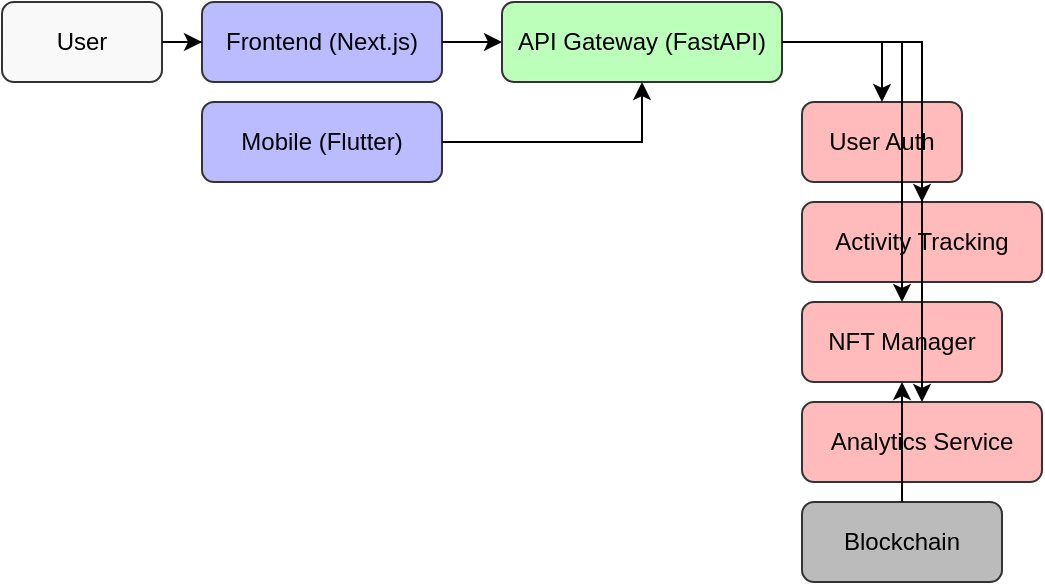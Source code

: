 <?xml version="1.0" encoding="UTF-8"?>
<mxfile version="18.1.4" type="device">
  <diagram name="Page-1" id="1">
    <mxGraphModel dx="1180" dy="808" grid="1" gridSize="10" guides="1" tooltips="1" connect="1" arrows="1" fold="1" page="1" pageScale="1" pageWidth="827" pageHeight="1169" math="0" shadow="0">
      <root>
        <mxCell id="0"/>
        <mxCell id="1" parent="0"/>
        <mxCell id="2" value="User" style="rounded=1;whiteSpace=wrap;html=1;fillColor=#f9f9f9;strokeColor=#333333;" vertex="1" parent="1">
          <mxGeometry x="100" y="100" width="80" height="40" as="geometry"/>
        </mxCell>
        <mxCell id="3" value="Frontend (Next.js)" style="rounded=1;whiteSpace=wrap;html=1;fillColor=#bbf;strokeColor=#333333;" vertex="1" parent="1">
          <mxGeometry x="200" y="100" width="120" height="40" as="geometry"/>
        </mxCell>
        <mxCell id="4" value="API Gateway (FastAPI)" style="rounded=1;whiteSpace=wrap;html=1;fillColor=#bfb;strokeColor=#333333;" vertex="1" parent="1">
          <mxGeometry x="350" y="100" width="140" height="40" as="geometry"/>
        </mxCell>
        <mxCell id="5" value="User Auth" style="rounded=1;whiteSpace=wrap;html=1;fillColor=#fbb;strokeColor=#333333;" vertex="1" parent="1">
          <mxGeometry x="500" y="150" width="80" height="40" as="geometry"/>
        </mxCell>
        <mxCell id="6" value="Activity Tracking" style="rounded=1;whiteSpace=wrap;html=1;fillColor=#fbb;strokeColor=#333333;" vertex="1" parent="1">
          <mxGeometry x="500" y="200" width="120" height="40" as="geometry"/>
        </mxCell>
        <mxCell id="7" value="NFT Manager" style="rounded=1;whiteSpace=wrap;html=1;fillColor=#fbb;strokeColor=#333333;" vertex="1" parent="1">
          <mxGeometry x="500" y="250" width="100" height="40" as="geometry"/>
        </mxCell>
        <mxCell id="8" value="Analytics Service" style="rounded=1;whiteSpace=wrap;html=1;fillColor=#fbb;strokeColor=#333333;" vertex="1" parent="1">
          <mxGeometry x="500" y="300" width="120" height="40" as="geometry"/>
        </mxCell>
        <mxCell id="9" value="Mobile (Flutter)" style="rounded=1;whiteSpace=wrap;html=1;fillColor=#bbf;strokeColor=#333333;" vertex="1" parent="1">
          <mxGeometry x="200" y="150" width="120" height="40" as="geometry"/>
        </mxCell>
        <mxCell id="10" value="Blockchain" style="rounded=1;whiteSpace=wrap;html=1;fillColor=#bbb;strokeColor=#333333;" vertex="1" parent="1">
          <mxGeometry x="500" y="350" width="100" height="40" as="geometry"/>
        </mxCell>
        <mxCell id="11" style="edgeStyle=orthogonalEdgeStyle;rounded=0;orthogonalLoop=1;jettySize=auto;html=1;" edge="1" parent="1" source="2" target="3">
          <mxGeometry relative="1" as="geometry"/>
        </mxCell>
        <mxCell id="12" style="edgeStyle=orthogonalEdgeStyle;rounded=0;orthogonalLoop=1;jettySize=auto;html=1;" edge="1" parent="1" source="3" target="4">
          <mxGeometry relative="1" as="geometry"/>
        </mxCell>
        <mxCell id="13" style="edgeStyle=orthogonalEdgeStyle;rounded=0;orthogonalLoop=1;jettySize=auto;html=1;" edge="1" parent="1" source="4" target="5">
          <mxGeometry relative="1" as="geometry"/>
        </mxCell>
        <mxCell id="14" style="edgeStyle=orthogonalEdgeStyle;rounded=0;orthogonalLoop=1;jettySize=auto;html=1;" edge="1" parent="1" source="4" target="6">
          <mxGeometry relative="1" as="geometry"/>
        </mxCell>
        <mxCell id="15" style="edgeStyle=orthogonalEdgeStyle;rounded=0;orthogonalLoop=1;jettySize=auto;html=1;" edge="1" parent="1" source="4" target="7">
          <mxGeometry relative="1" as="geometry"/>
        </mxCell>
        <mxCell id="16" style="edgeStyle=orthogonalEdgeStyle;rounded=0;orthogonalLoop=1;jettySize=auto;html=1;" edge="1" parent="1" source="4" target="8">
          <mxGeometry relative="1" as="geometry"/>
        </mxCell>
        <mxCell id="17" style="edgeStyle=orthogonalEdgeStyle;rounded=0;orthogonalLoop=1;jettySize=auto;html=1;" edge="1" parent="1" source="9" target="4">
          <mxGeometry relative="1" as="geometry"/>
        </mxCell>
        <mxCell id="18" style="edgeStyle=orthogonalEdgeStyle;rounded=0;orthogonalLoop=1;jettySize=auto;html=1;" edge="1" parent="1" source="10" target="7">
          <mxGeometry relative="1" as="geometry"/>
        </mxCell>
      </root>
    </mxGraphModel>
  </diagram>
</mxfile>
